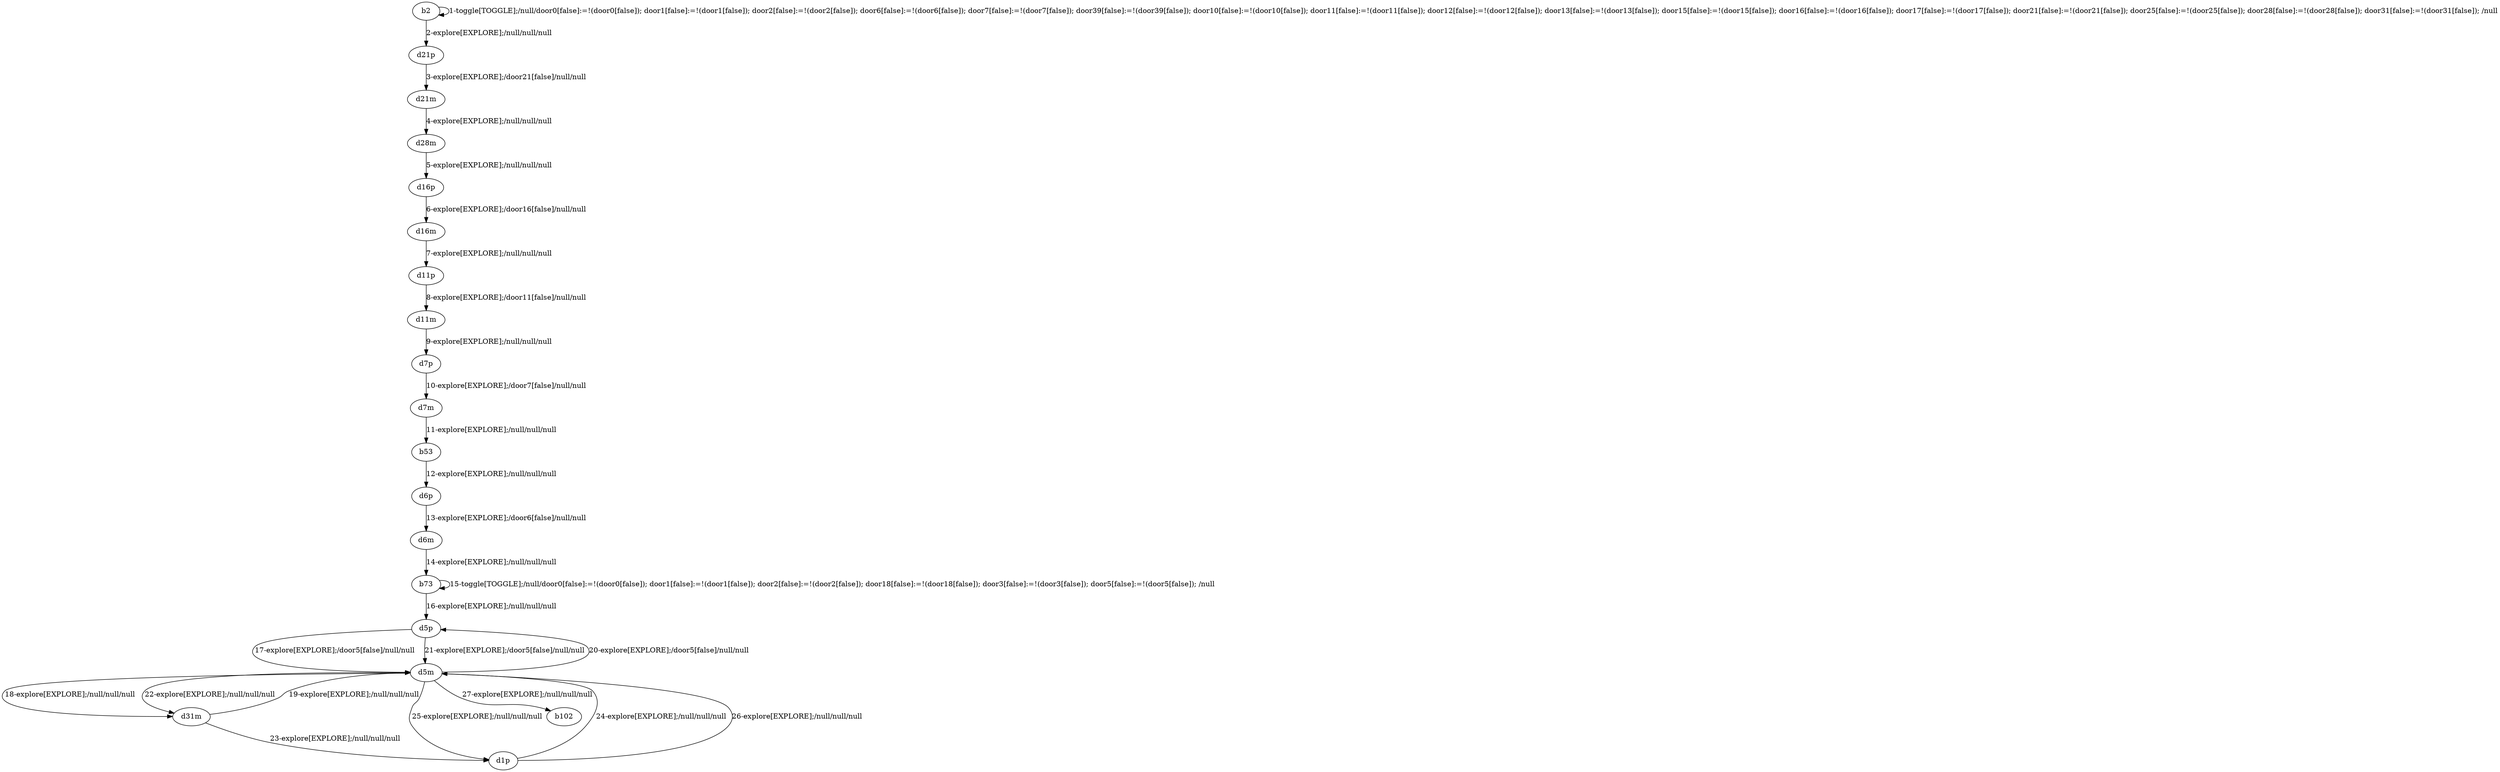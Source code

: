 # Total number of goals covered by this test: 1
# d5m --> b102

digraph g {
"b2" -> "b2" [label = "1-toggle[TOGGLE];/null/door0[false]:=!(door0[false]); door1[false]:=!(door1[false]); door2[false]:=!(door2[false]); door6[false]:=!(door6[false]); door7[false]:=!(door7[false]); door39[false]:=!(door39[false]); door10[false]:=!(door10[false]); door11[false]:=!(door11[false]); door12[false]:=!(door12[false]); door13[false]:=!(door13[false]); door15[false]:=!(door15[false]); door16[false]:=!(door16[false]); door17[false]:=!(door17[false]); door21[false]:=!(door21[false]); door25[false]:=!(door25[false]); door28[false]:=!(door28[false]); door31[false]:=!(door31[false]); /null"];
"b2" -> "d21p" [label = "2-explore[EXPLORE];/null/null/null"];
"d21p" -> "d21m" [label = "3-explore[EXPLORE];/door21[false]/null/null"];
"d21m" -> "d28m" [label = "4-explore[EXPLORE];/null/null/null"];
"d28m" -> "d16p" [label = "5-explore[EXPLORE];/null/null/null"];
"d16p" -> "d16m" [label = "6-explore[EXPLORE];/door16[false]/null/null"];
"d16m" -> "d11p" [label = "7-explore[EXPLORE];/null/null/null"];
"d11p" -> "d11m" [label = "8-explore[EXPLORE];/door11[false]/null/null"];
"d11m" -> "d7p" [label = "9-explore[EXPLORE];/null/null/null"];
"d7p" -> "d7m" [label = "10-explore[EXPLORE];/door7[false]/null/null"];
"d7m" -> "b53" [label = "11-explore[EXPLORE];/null/null/null"];
"b53" -> "d6p" [label = "12-explore[EXPLORE];/null/null/null"];
"d6p" -> "d6m" [label = "13-explore[EXPLORE];/door6[false]/null/null"];
"d6m" -> "b73" [label = "14-explore[EXPLORE];/null/null/null"];
"b73" -> "b73" [label = "15-toggle[TOGGLE];/null/door0[false]:=!(door0[false]); door1[false]:=!(door1[false]); door2[false]:=!(door2[false]); door18[false]:=!(door18[false]); door3[false]:=!(door3[false]); door5[false]:=!(door5[false]); /null"];
"b73" -> "d5p" [label = "16-explore[EXPLORE];/null/null/null"];
"d5p" -> "d5m" [label = "17-explore[EXPLORE];/door5[false]/null/null"];
"d5m" -> "d31m" [label = "18-explore[EXPLORE];/null/null/null"];
"d31m" -> "d5m" [label = "19-explore[EXPLORE];/null/null/null"];
"d5m" -> "d5p" [label = "20-explore[EXPLORE];/door5[false]/null/null"];
"d5p" -> "d5m" [label = "21-explore[EXPLORE];/door5[false]/null/null"];
"d5m" -> "d31m" [label = "22-explore[EXPLORE];/null/null/null"];
"d31m" -> "d1p" [label = "23-explore[EXPLORE];/null/null/null"];
"d1p" -> "d5m" [label = "24-explore[EXPLORE];/null/null/null"];
"d5m" -> "d1p" [label = "25-explore[EXPLORE];/null/null/null"];
"d1p" -> "d5m" [label = "26-explore[EXPLORE];/null/null/null"];
"d5m" -> "b102" [label = "27-explore[EXPLORE];/null/null/null"];
}